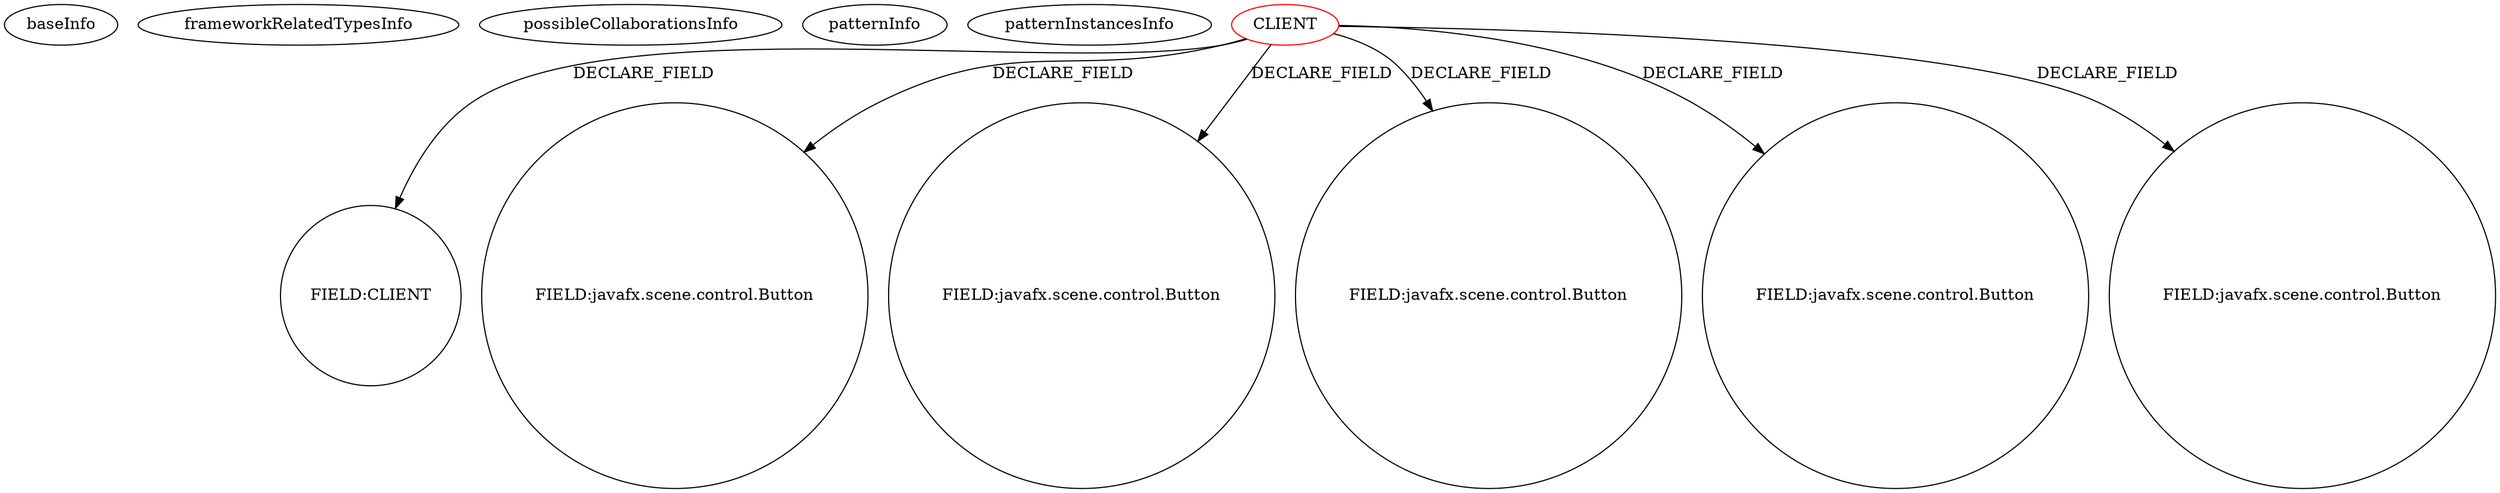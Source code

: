 digraph {
baseInfo[graphId=273,category="pattern",isAnonymous=false,possibleRelation=false]
frameworkRelatedTypesInfo[]
possibleCollaborationsInfo[]
patternInfo[frequency=10.0,patternRootClient=0]
patternInstancesInfo[0="weltensturm-milca~/weltensturm-milca/milca-master/src/milca/GUI.java~GUI~4747",1="hock323-eventManager~/hock323-eventManager/EventManager-master/src/eventManager/controller/pokerTournament/TournamentController.java~TournamentController~3009",2="weltensturm-milca~/weltensturm-milca/milca-master/src/milca/GUIController.java~GUIController~4745",3="dony1990-ProsDesktop~/dony1990-ProsDesktop/ProsDesktop-master/src/nicon/NiconDesktop/guifx/NiconNavigator/NavegadorController.java~NavegadorController~2563",4="diogocs1-FPessoais~/diogocs1-FPessoais/FPessoais-master/FinancasPessoais/src/app/controllers/HomeController.java~HomeController~2490",5="amonker-Trans~/amonker-Trans/Trans-master/src/cn/jingyun/trans/MainPane.java~MainPane~1847",6="brunoborges-fx2048~/brunoborges-fx2048/fx2048-master/src/game2048/Board.java~Board~2229",7="walker-clint-AIProj3~/walker-clint-AIProj3/AIProj3-master/src/application/GameBoardController.java~GameBoardController~4712",8="mouradsaadi-LO23-IHM~/mouradsaadi-LO23-IHM/LO23-IHM-master/Sudoku-IHM/src/sudoko/ihm/vue/FXMLDocumentController.java~FXMLDocumentController~3651",9="bianconejo-CEFX~/bianconejo-CEFX/CEFX-master/src/cefx/CEPrincipalController.java~CEPrincipalController~2114"]
5[label="FIELD:CLIENT",vertexType="FIELD_DECLARATION",isFrameworkType=false,shape=circle]
0[label="CLIENT",vertexType="ROOT_CLIENT_CLASS_DECLARATION",isFrameworkType=false,color=red]
34[label="FIELD:javafx.scene.control.Button",vertexType="FIELD_DECLARATION",isFrameworkType=false,shape=circle]
18[label="FIELD:javafx.scene.control.Button",vertexType="FIELD_DECLARATION",isFrameworkType=false,shape=circle]
22[label="FIELD:javafx.scene.control.Button",vertexType="FIELD_DECLARATION",isFrameworkType=false,shape=circle]
24[label="FIELD:javafx.scene.control.Button",vertexType="FIELD_DECLARATION",isFrameworkType=false,shape=circle]
38[label="FIELD:javafx.scene.control.Button",vertexType="FIELD_DECLARATION",isFrameworkType=false,shape=circle]
0->34[label="DECLARE_FIELD"]
0->5[label="DECLARE_FIELD"]
0->24[label="DECLARE_FIELD"]
0->18[label="DECLARE_FIELD"]
0->38[label="DECLARE_FIELD"]
0->22[label="DECLARE_FIELD"]
}
